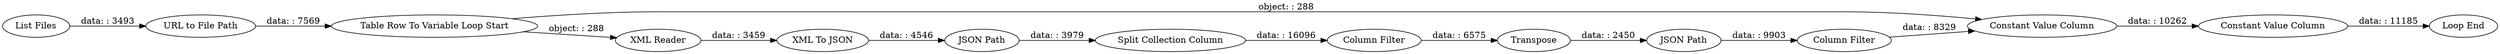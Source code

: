 digraph {
	"-4213471448586168042_6" [label="Loop End"]
	"-4213471448586168042_2" [label="Table Row To Variable Loop Start"]
	"-4213471448586168042_17" [label="XML To JSON"]
	"-4213471448586168042_22" [label="JSON Path"]
	"-4213471448586168042_18" [label="JSON Path"]
	"-4213471448586168042_12" [label="URL to File Path"]
	"-4213471448586168042_19" [label="Split Collection Column"]
	"-4213471448586168042_13" [label="Constant Value Column"]
	"-4213471448586168042_23" [label="Column Filter"]
	"-4213471448586168042_25" [label="Column Filter"]
	"-4213471448586168042_3" [label="XML Reader"]
	"-4213471448586168042_24" [label=Transpose]
	"-4213471448586168042_26" [label="Constant Value Column"]
	"-4213471448586168042_1" [label="List Files"]
	"-4213471448586168042_12" -> "-4213471448586168042_2" [label="data: : 7569"]
	"-4213471448586168042_19" -> "-4213471448586168042_23" [label="data: : 16096"]
	"-4213471448586168042_1" -> "-4213471448586168042_12" [label="data: : 3493"]
	"-4213471448586168042_2" -> "-4213471448586168042_13" [label="object: : 288"]
	"-4213471448586168042_13" -> "-4213471448586168042_26" [label="data: : 10262"]
	"-4213471448586168042_18" -> "-4213471448586168042_19" [label="data: : 3979"]
	"-4213471448586168042_2" -> "-4213471448586168042_3" [label="object: : 288"]
	"-4213471448586168042_22" -> "-4213471448586168042_25" [label="data: : 9903"]
	"-4213471448586168042_23" -> "-4213471448586168042_24" [label="data: : 6575"]
	"-4213471448586168042_3" -> "-4213471448586168042_17" [label="data: : 3459"]
	"-4213471448586168042_26" -> "-4213471448586168042_6" [label="data: : 11185"]
	"-4213471448586168042_24" -> "-4213471448586168042_22" [label="data: : 2450"]
	"-4213471448586168042_17" -> "-4213471448586168042_18" [label="data: : 4546"]
	"-4213471448586168042_25" -> "-4213471448586168042_13" [label="data: : 8329"]
	rankdir=LR
}
